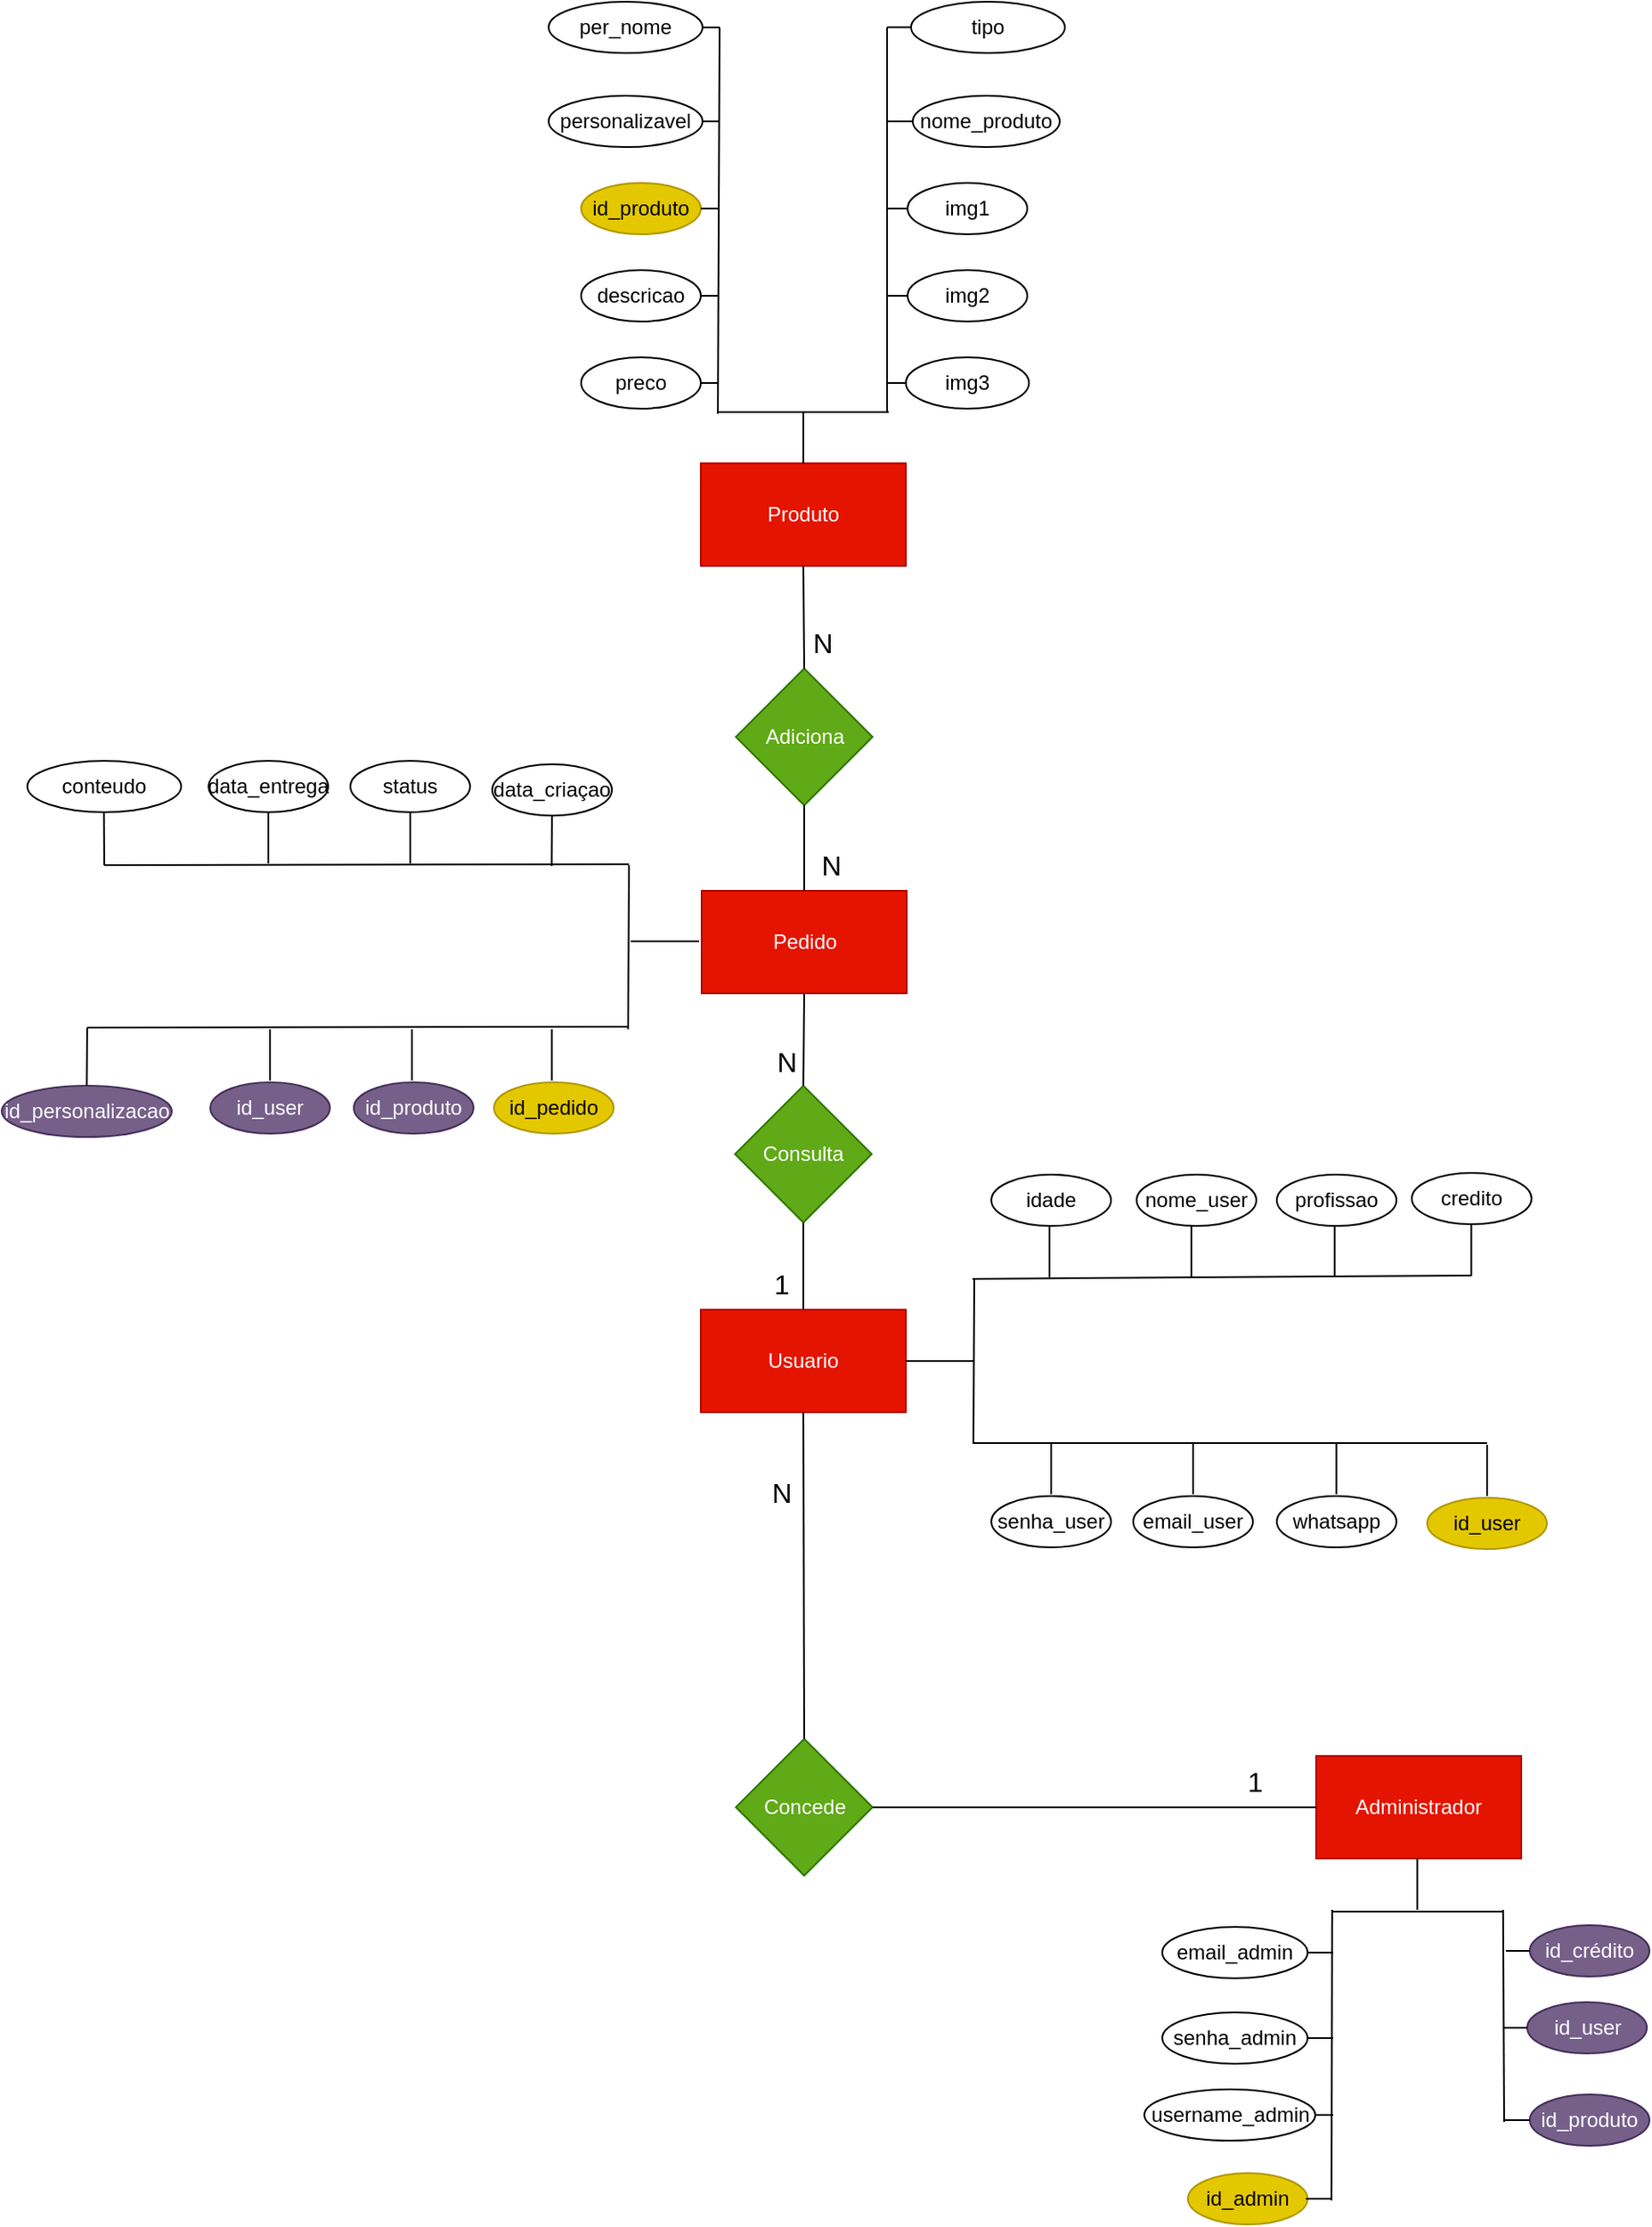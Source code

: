 <mxfile version="28.2.7">
  <diagram name="Página-1" id="x0EAJvNVMGjAKTITFKiO">
    <mxGraphModel dx="2505" dy="874" grid="1" gridSize="10" guides="1" tooltips="1" connect="1" arrows="1" fold="1" page="1" pageScale="1" pageWidth="827" pageHeight="1169" math="0" shadow="0">
      <root>
        <mxCell id="0" />
        <mxCell id="1" parent="0" />
        <mxCell id="lmmOF3_pl6mlVUFm9OXF-2" value="Produto" style="rounded=0;whiteSpace=wrap;html=1;fillColor=#e51400;fontColor=#ffffff;strokeColor=#B20000;" parent="1" vertex="1">
          <mxGeometry x="-91" y="305" width="120" height="60" as="geometry" />
        </mxCell>
        <mxCell id="lmmOF3_pl6mlVUFm9OXF-8" value="id_produto" style="ellipse;whiteSpace=wrap;html=1;fillColor=#e3c800;fontColor=#000000;strokeColor=#B09500;" parent="1" vertex="1">
          <mxGeometry x="-161" y="141" width="70" height="30" as="geometry" />
        </mxCell>
        <mxCell id="lmmOF3_pl6mlVUFm9OXF-10" value="descricao" style="ellipse;whiteSpace=wrap;html=1;" parent="1" vertex="1">
          <mxGeometry x="-161" y="192" width="70" height="30" as="geometry" />
        </mxCell>
        <mxCell id="lmmOF3_pl6mlVUFm9OXF-12" value="preco" style="ellipse;whiteSpace=wrap;html=1;" parent="1" vertex="1">
          <mxGeometry x="-161" y="243" width="70" height="30" as="geometry" />
        </mxCell>
        <mxCell id="lmmOF3_pl6mlVUFm9OXF-15" value="" style="endArrow=none;html=1;rounded=0;fontSize=12;startSize=8;endSize=8;curved=1;exitX=0.5;exitY=0;exitDx=0;exitDy=0;" parent="1" source="lmmOF3_pl6mlVUFm9OXF-2" edge="1">
          <mxGeometry width="50" height="50" relative="1" as="geometry">
            <mxPoint x="159" y="355" as="sourcePoint" />
            <mxPoint x="-31" y="275" as="targetPoint" />
          </mxGeometry>
        </mxCell>
        <mxCell id="lmmOF3_pl6mlVUFm9OXF-16" value="" style="endArrow=none;html=1;rounded=0;fontSize=12;startSize=8;endSize=8;curved=1;" parent="1" edge="1">
          <mxGeometry width="50" height="50" relative="1" as="geometry">
            <mxPoint x="19" y="275" as="sourcePoint" />
            <mxPoint x="-81" y="275" as="targetPoint" />
          </mxGeometry>
        </mxCell>
        <mxCell id="lmmOF3_pl6mlVUFm9OXF-17" value="" style="endArrow=none;html=1;rounded=0;fontSize=12;startSize=8;endSize=8;curved=1;" parent="1" edge="1">
          <mxGeometry width="50" height="50" relative="1" as="geometry">
            <mxPoint x="-81" y="276" as="sourcePoint" />
            <mxPoint x="-80" y="50" as="targetPoint" />
          </mxGeometry>
        </mxCell>
        <mxCell id="lmmOF3_pl6mlVUFm9OXF-18" style="edgeStyle=none;curved=1;rounded=0;orthogonalLoop=1;jettySize=auto;html=1;exitX=0;exitY=1;exitDx=0;exitDy=0;fontSize=12;startSize=8;endSize=8;" parent="1" source="lmmOF3_pl6mlVUFm9OXF-12" target="lmmOF3_pl6mlVUFm9OXF-12" edge="1">
          <mxGeometry relative="1" as="geometry" />
        </mxCell>
        <mxCell id="lmmOF3_pl6mlVUFm9OXF-22" value="" style="endArrow=none;html=1;rounded=0;fontSize=12;startSize=8;endSize=8;curved=1;" parent="1" edge="1">
          <mxGeometry width="50" height="50" relative="1" as="geometry">
            <mxPoint x="18" y="275" as="sourcePoint" />
            <mxPoint x="18" y="50" as="targetPoint" />
          </mxGeometry>
        </mxCell>
        <mxCell id="lmmOF3_pl6mlVUFm9OXF-24" value="" style="endArrow=none;html=1;rounded=0;fontSize=12;startSize=8;endSize=8;curved=1;exitX=1;exitY=0.5;exitDx=0;exitDy=0;" parent="1" source="lmmOF3_pl6mlVUFm9OXF-8" edge="1">
          <mxGeometry width="50" height="50" relative="1" as="geometry">
            <mxPoint x="159" y="251" as="sourcePoint" />
            <mxPoint x="-81" y="156" as="targetPoint" />
          </mxGeometry>
        </mxCell>
        <mxCell id="lmmOF3_pl6mlVUFm9OXF-27" value="" style="endArrow=none;html=1;rounded=0;fontSize=12;startSize=8;endSize=8;curved=1;exitX=1;exitY=0.5;exitDx=0;exitDy=0;" parent="1" source="lmmOF3_pl6mlVUFm9OXF-10" edge="1">
          <mxGeometry width="50" height="50" relative="1" as="geometry">
            <mxPoint x="-101" y="205" as="sourcePoint" />
            <mxPoint x="-81" y="207" as="targetPoint" />
          </mxGeometry>
        </mxCell>
        <mxCell id="lmmOF3_pl6mlVUFm9OXF-28" value="" style="endArrow=none;html=1;rounded=0;fontSize=12;startSize=8;endSize=8;curved=1;exitX=1;exitY=0.5;exitDx=0;exitDy=0;" parent="1" source="lmmOF3_pl6mlVUFm9OXF-12" edge="1">
          <mxGeometry width="50" height="50" relative="1" as="geometry">
            <mxPoint x="-111" y="245" as="sourcePoint" />
            <mxPoint x="-81" y="258" as="targetPoint" />
          </mxGeometry>
        </mxCell>
        <mxCell id="lmmOF3_pl6mlVUFm9OXF-29" value="img1" style="ellipse;whiteSpace=wrap;html=1;" parent="1" vertex="1">
          <mxGeometry x="30" y="141" width="70" height="30" as="geometry" />
        </mxCell>
        <mxCell id="lmmOF3_pl6mlVUFm9OXF-30" value="img2" style="ellipse;whiteSpace=wrap;html=1;" parent="1" vertex="1">
          <mxGeometry x="30" y="192" width="70" height="30" as="geometry" />
        </mxCell>
        <mxCell id="lmmOF3_pl6mlVUFm9OXF-31" value="img3" style="ellipse;whiteSpace=wrap;html=1;" parent="1" vertex="1">
          <mxGeometry x="29" y="243" width="72" height="30" as="geometry" />
        </mxCell>
        <mxCell id="lmmOF3_pl6mlVUFm9OXF-35" value="" style="endArrow=none;html=1;rounded=0;fontSize=12;startSize=8;endSize=8;curved=1;entryX=0;entryY=0.5;entryDx=0;entryDy=0;" parent="1" target="lmmOF3_pl6mlVUFm9OXF-29" edge="1">
          <mxGeometry width="50" height="50" relative="1" as="geometry">
            <mxPoint x="18" y="156" as="sourcePoint" />
            <mxPoint x="29" y="156" as="targetPoint" />
          </mxGeometry>
        </mxCell>
        <mxCell id="lmmOF3_pl6mlVUFm9OXF-36" value="" style="endArrow=none;html=1;rounded=0;fontSize=12;startSize=8;endSize=8;curved=1;entryX=0;entryY=0.5;entryDx=0;entryDy=0;" parent="1" target="lmmOF3_pl6mlVUFm9OXF-30" edge="1">
          <mxGeometry width="50" height="50" relative="1" as="geometry">
            <mxPoint x="18" y="207" as="sourcePoint" />
            <mxPoint x="29" y="207" as="targetPoint" />
          </mxGeometry>
        </mxCell>
        <mxCell id="lmmOF3_pl6mlVUFm9OXF-37" value="" style="endArrow=none;html=1;rounded=0;fontSize=12;startSize=8;endSize=8;curved=1;entryX=0.008;entryY=0.498;entryDx=0;entryDy=0;entryPerimeter=0;" parent="1" target="lmmOF3_pl6mlVUFm9OXF-31" edge="1">
          <mxGeometry width="50" height="50" relative="1" as="geometry">
            <mxPoint x="18" y="258" as="sourcePoint" />
            <mxPoint x="28" y="258" as="targetPoint" />
          </mxGeometry>
        </mxCell>
        <mxCell id="lmmOF3_pl6mlVUFm9OXF-44" style="edgeStyle=none;curved=1;rounded=0;orthogonalLoop=1;jettySize=auto;html=1;exitX=0;exitY=1;exitDx=0;exitDy=0;fontSize=12;startSize=8;endSize=8;" parent="1" edge="1">
          <mxGeometry relative="1" as="geometry">
            <mxPoint x="208.751" y="268.607" as="sourcePoint" />
            <mxPoint x="208.845" y="268.647" as="targetPoint" />
          </mxGeometry>
        </mxCell>
        <mxCell id="lmmOF3_pl6mlVUFm9OXF-57" value="Administrador" style="rounded=0;whiteSpace=wrap;html=1;fillColor=#e51400;fontColor=#ffffff;strokeColor=#B20000;" parent="1" vertex="1">
          <mxGeometry x="269" y="1061" width="120" height="60" as="geometry" />
        </mxCell>
        <mxCell id="lmmOF3_pl6mlVUFm9OXF-58" value="Usuario" style="rounded=0;whiteSpace=wrap;html=1;fillColor=#e51400;fontColor=#ffffff;strokeColor=#B20000;" parent="1" vertex="1">
          <mxGeometry x="-91" y="800" width="120" height="60" as="geometry" />
        </mxCell>
        <mxCell id="lmmOF3_pl6mlVUFm9OXF-59" value="Consulta" style="rhombus;whiteSpace=wrap;html=1;fillColor=#60a917;fontColor=#ffffff;strokeColor=#2D7600;" parent="1" vertex="1">
          <mxGeometry x="-71" y="669" width="80" height="80" as="geometry" />
        </mxCell>
        <mxCell id="lmmOF3_pl6mlVUFm9OXF-60" value="Concede" style="rhombus;whiteSpace=wrap;html=1;fillColor=#60a917;fontColor=#ffffff;strokeColor=#2D7600;" parent="1" vertex="1">
          <mxGeometry x="-70.5" y="1051" width="80" height="80" as="geometry" />
        </mxCell>
        <mxCell id="lmmOF3_pl6mlVUFm9OXF-62" value="" style="endArrow=none;html=1;rounded=0;fontSize=12;startSize=8;endSize=8;curved=1;exitX=0.5;exitY=0;exitDx=0;exitDy=0;entryX=0.5;entryY=1;entryDx=0;entryDy=0;" parent="1" source="lmmOF3_pl6mlVUFm9OXF-59" target="lmmOF3_pl6mlVUFm9OXF-144" edge="1">
          <mxGeometry width="50" height="50" relative="1" as="geometry">
            <mxPoint x="149" y="485" as="sourcePoint" />
            <mxPoint x="199" y="435" as="targetPoint" />
          </mxGeometry>
        </mxCell>
        <mxCell id="lmmOF3_pl6mlVUFm9OXF-63" value="" style="endArrow=none;html=1;rounded=0;fontSize=12;startSize=8;endSize=8;curved=1;exitX=0.5;exitY=1;exitDx=0;exitDy=0;entryX=0.5;entryY=0;entryDx=0;entryDy=0;" parent="1" source="lmmOF3_pl6mlVUFm9OXF-59" target="lmmOF3_pl6mlVUFm9OXF-58" edge="1">
          <mxGeometry width="50" height="50" relative="1" as="geometry">
            <mxPoint x="149" y="731" as="sourcePoint" />
            <mxPoint x="199" y="681" as="targetPoint" />
          </mxGeometry>
        </mxCell>
        <mxCell id="lmmOF3_pl6mlVUFm9OXF-64" value="" style="endArrow=none;html=1;rounded=0;fontSize=12;startSize=8;endSize=8;curved=1;exitX=0.5;exitY=0;exitDx=0;exitDy=0;entryX=0.5;entryY=1;entryDx=0;entryDy=0;" parent="1" source="lmmOF3_pl6mlVUFm9OXF-60" target="lmmOF3_pl6mlVUFm9OXF-58" edge="1">
          <mxGeometry width="50" height="50" relative="1" as="geometry">
            <mxPoint x="149" y="961" as="sourcePoint" />
            <mxPoint x="199" y="911" as="targetPoint" />
          </mxGeometry>
        </mxCell>
        <mxCell id="lmmOF3_pl6mlVUFm9OXF-67" value="" style="endArrow=none;html=1;rounded=0;fontSize=12;startSize=8;endSize=8;curved=1;exitX=1;exitY=0.5;exitDx=0;exitDy=0;entryX=0;entryY=0.5;entryDx=0;entryDy=0;" parent="1" source="lmmOF3_pl6mlVUFm9OXF-60" target="lmmOF3_pl6mlVUFm9OXF-57" edge="1">
          <mxGeometry width="50" height="50" relative="1" as="geometry">
            <mxPoint x="185" y="1091.0" as="sourcePoint" />
            <mxPoint x="199" y="911" as="targetPoint" />
          </mxGeometry>
        </mxCell>
        <mxCell id="lmmOF3_pl6mlVUFm9OXF-69" value="1" style="text;html=1;align=center;verticalAlign=middle;resizable=0;points=[];autosize=1;strokeColor=none;fillColor=none;fontSize=16;" parent="1" vertex="1">
          <mxGeometry x="218" y="1061" width="30" height="30" as="geometry" />
        </mxCell>
        <mxCell id="lmmOF3_pl6mlVUFm9OXF-71" value="N" style="text;html=1;align=center;verticalAlign=middle;resizable=0;points=[];autosize=1;strokeColor=none;fillColor=none;fontSize=16;" parent="1" vertex="1">
          <mxGeometry x="-64" y="892" width="40" height="30" as="geometry" />
        </mxCell>
        <mxCell id="lmmOF3_pl6mlVUFm9OXF-72" value="1" style="text;html=1;align=center;verticalAlign=middle;resizable=0;points=[];autosize=1;strokeColor=none;fillColor=none;fontSize=16;" parent="1" vertex="1">
          <mxGeometry x="-59" y="770" width="30" height="30" as="geometry" />
        </mxCell>
        <mxCell id="lmmOF3_pl6mlVUFm9OXF-73" value="N" style="text;html=1;align=center;verticalAlign=middle;resizable=0;points=[];autosize=1;strokeColor=none;fillColor=none;fontSize=16;" parent="1" vertex="1">
          <mxGeometry x="-61" y="640" width="40" height="30" as="geometry" />
        </mxCell>
        <mxCell id="lmmOF3_pl6mlVUFm9OXF-85" value="" style="endArrow=none;html=1;rounded=0;fontSize=12;startSize=8;endSize=8;curved=1;entryX=1;entryY=0.5;entryDx=0;entryDy=0;" parent="1" target="lmmOF3_pl6mlVUFm9OXF-58" edge="1">
          <mxGeometry width="50" height="50" relative="1" as="geometry">
            <mxPoint x="69" y="830" as="sourcePoint" />
            <mxPoint x="219" y="1021" as="targetPoint" />
          </mxGeometry>
        </mxCell>
        <mxCell id="lmmOF3_pl6mlVUFm9OXF-86" value="" style="endArrow=none;html=1;rounded=0;fontSize=12;startSize=8;endSize=8;curved=1;" parent="1" edge="1">
          <mxGeometry width="50" height="50" relative="1" as="geometry">
            <mxPoint x="68.5" y="878" as="sourcePoint" />
            <mxPoint x="69" y="782" as="targetPoint" />
          </mxGeometry>
        </mxCell>
        <mxCell id="lmmOF3_pl6mlVUFm9OXF-87" value="id_user" style="ellipse;whiteSpace=wrap;html=1;fillColor=#e3c800;fontColor=#000000;strokeColor=#B09500;" parent="1" vertex="1">
          <mxGeometry x="334" y="910" width="70" height="30" as="geometry" />
        </mxCell>
        <mxCell id="lmmOF3_pl6mlVUFm9OXF-88" value="email_user" style="ellipse;whiteSpace=wrap;html=1;" parent="1" vertex="1">
          <mxGeometry x="162" y="909" width="70" height="30" as="geometry" />
        </mxCell>
        <mxCell id="lmmOF3_pl6mlVUFm9OXF-89" value="nome_user" style="ellipse;whiteSpace=wrap;html=1;" parent="1" vertex="1">
          <mxGeometry x="164" y="721" width="70" height="30" as="geometry" />
        </mxCell>
        <mxCell id="lmmOF3_pl6mlVUFm9OXF-90" value="whatsapp" style="ellipse;whiteSpace=wrap;html=1;" parent="1" vertex="1">
          <mxGeometry x="246" y="909" width="70" height="30" as="geometry" />
        </mxCell>
        <mxCell id="lmmOF3_pl6mlVUFm9OXF-91" value="senha_user" style="ellipse;whiteSpace=wrap;html=1;" parent="1" vertex="1">
          <mxGeometry x="79" y="909" width="70" height="30" as="geometry" />
        </mxCell>
        <mxCell id="lmmOF3_pl6mlVUFm9OXF-92" value="idade" style="ellipse;whiteSpace=wrap;html=1;" parent="1" vertex="1">
          <mxGeometry x="79" y="721" width="70" height="30" as="geometry" />
        </mxCell>
        <mxCell id="lmmOF3_pl6mlVUFm9OXF-95" value="nome_produto" style="ellipse;whiteSpace=wrap;html=1;" parent="1" vertex="1">
          <mxGeometry x="33" y="90" width="86" height="30" as="geometry" />
        </mxCell>
        <mxCell id="lmmOF3_pl6mlVUFm9OXF-96" value="" style="endArrow=none;html=1;rounded=0;fontSize=12;startSize=8;endSize=8;curved=1;entryX=0;entryY=0.5;entryDx=0;entryDy=0;" parent="1" target="lmmOF3_pl6mlVUFm9OXF-95" edge="1">
          <mxGeometry width="50" height="50" relative="1" as="geometry">
            <mxPoint x="18" y="105" as="sourcePoint" />
            <mxPoint x="32" y="105" as="targetPoint" />
          </mxGeometry>
        </mxCell>
        <mxCell id="lmmOF3_pl6mlVUFm9OXF-97" value="" style="endArrow=none;html=1;rounded=0;fontSize=12;startSize=8;endSize=8;curved=1;" parent="1" edge="1">
          <mxGeometry width="50" height="50" relative="1" as="geometry">
            <mxPoint x="369" y="878" as="sourcePoint" />
            <mxPoint x="68" y="878" as="targetPoint" />
          </mxGeometry>
        </mxCell>
        <mxCell id="lmmOF3_pl6mlVUFm9OXF-102" value="" style="endArrow=none;html=1;rounded=0;fontSize=12;startSize=8;endSize=8;curved=1;exitX=0.5;exitY=1;exitDx=0;exitDy=0;" parent="1" edge="1">
          <mxGeometry width="50" height="50" relative="1" as="geometry">
            <mxPoint x="114" y="878" as="sourcePoint" />
            <mxPoint x="114" y="908" as="targetPoint" />
          </mxGeometry>
        </mxCell>
        <mxCell id="lmmOF3_pl6mlVUFm9OXF-104" value="" style="endArrow=none;html=1;rounded=0;fontSize=12;startSize=8;endSize=8;curved=1;exitX=0.5;exitY=1;exitDx=0;exitDy=0;" parent="1" edge="1">
          <mxGeometry width="50" height="50" relative="1" as="geometry">
            <mxPoint x="197" y="878" as="sourcePoint" />
            <mxPoint x="197" y="908" as="targetPoint" />
          </mxGeometry>
        </mxCell>
        <mxCell id="lmmOF3_pl6mlVUFm9OXF-105" value="" style="endArrow=none;html=1;rounded=0;fontSize=12;startSize=8;endSize=8;curved=1;exitX=0.5;exitY=1;exitDx=0;exitDy=0;" parent="1" edge="1">
          <mxGeometry width="50" height="50" relative="1" as="geometry">
            <mxPoint x="280.83" y="878" as="sourcePoint" />
            <mxPoint x="280.83" y="908" as="targetPoint" />
          </mxGeometry>
        </mxCell>
        <mxCell id="lmmOF3_pl6mlVUFm9OXF-106" value="" style="endArrow=none;html=1;rounded=0;fontSize=12;startSize=8;endSize=8;curved=1;exitX=0.5;exitY=1;exitDx=0;exitDy=0;" parent="1" edge="1">
          <mxGeometry width="50" height="50" relative="1" as="geometry">
            <mxPoint x="369" y="879" as="sourcePoint" />
            <mxPoint x="369" y="909" as="targetPoint" />
          </mxGeometry>
        </mxCell>
        <mxCell id="lmmOF3_pl6mlVUFm9OXF-108" value="" style="endArrow=none;html=1;rounded=0;fontSize=12;startSize=8;endSize=8;curved=1;exitX=0.5;exitY=1;exitDx=0;exitDy=0;" parent="1" edge="1">
          <mxGeometry width="50" height="50" relative="1" as="geometry">
            <mxPoint x="113" y="751" as="sourcePoint" />
            <mxPoint x="113" y="781" as="targetPoint" />
          </mxGeometry>
        </mxCell>
        <mxCell id="lmmOF3_pl6mlVUFm9OXF-109" value="" style="endArrow=none;html=1;rounded=0;fontSize=12;startSize=8;endSize=8;curved=1;exitX=0.5;exitY=1;exitDx=0;exitDy=0;" parent="1" edge="1">
          <mxGeometry width="50" height="50" relative="1" as="geometry">
            <mxPoint x="196" y="751" as="sourcePoint" />
            <mxPoint x="196" y="781" as="targetPoint" />
          </mxGeometry>
        </mxCell>
        <mxCell id="lmmOF3_pl6mlVUFm9OXF-110" value="" style="endArrow=none;html=1;rounded=0;fontSize=12;startSize=8;endSize=8;curved=1;exitX=0.5;exitY=1;exitDx=0;exitDy=0;" parent="1" edge="1">
          <mxGeometry width="50" height="50" relative="1" as="geometry">
            <mxPoint x="279.83" y="751" as="sourcePoint" />
            <mxPoint x="279.83" y="781" as="targetPoint" />
          </mxGeometry>
        </mxCell>
        <mxCell id="lmmOF3_pl6mlVUFm9OXF-112" value="profissao" style="ellipse;whiteSpace=wrap;html=1;" parent="1" vertex="1">
          <mxGeometry x="246" y="721" width="70" height="30" as="geometry" />
        </mxCell>
        <mxCell id="lmmOF3_pl6mlVUFm9OXF-117" value="" style="endArrow=none;html=1;rounded=0;fontSize=12;startSize=8;endSize=8;curved=1;exitX=0.5;exitY=0;exitDx=0;exitDy=0;" parent="1" edge="1">
          <mxGeometry width="50" height="50" relative="1" as="geometry">
            <mxPoint x="328.2" y="1151" as="sourcePoint" />
            <mxPoint x="328.2" y="1121" as="targetPoint" />
          </mxGeometry>
        </mxCell>
        <mxCell id="lmmOF3_pl6mlVUFm9OXF-118" value="" style="endArrow=none;html=1;rounded=0;fontSize=12;startSize=8;endSize=8;curved=1;" parent="1" edge="1">
          <mxGeometry width="50" height="50" relative="1" as="geometry">
            <mxPoint x="378.2" y="1152" as="sourcePoint" />
            <mxPoint x="278.2" y="1152" as="targetPoint" />
          </mxGeometry>
        </mxCell>
        <mxCell id="lmmOF3_pl6mlVUFm9OXF-119" value="" style="endArrow=none;html=1;rounded=0;fontSize=12;startSize=8;endSize=8;curved=1;" parent="1" edge="1">
          <mxGeometry width="50" height="50" relative="1" as="geometry">
            <mxPoint x="278" y="1321" as="sourcePoint" />
            <mxPoint x="278.38" y="1151" as="targetPoint" />
          </mxGeometry>
        </mxCell>
        <mxCell id="lmmOF3_pl6mlVUFm9OXF-121" value="id_admin" style="ellipse;whiteSpace=wrap;html=1;fillColor=#e3c800;fontColor=#000000;strokeColor=#B09500;" parent="1" vertex="1">
          <mxGeometry x="194" y="1305" width="70" height="30" as="geometry" />
        </mxCell>
        <mxCell id="lmmOF3_pl6mlVUFm9OXF-123" value="username_admin" style="ellipse;whiteSpace=wrap;html=1;" parent="1" vertex="1">
          <mxGeometry x="168.5" y="1256" width="100" height="30" as="geometry" />
        </mxCell>
        <mxCell id="lmmOF3_pl6mlVUFm9OXF-124" value="email_admin" style="ellipse;whiteSpace=wrap;html=1;" parent="1" vertex="1">
          <mxGeometry x="179" y="1161" width="85" height="30" as="geometry" />
        </mxCell>
        <mxCell id="lmmOF3_pl6mlVUFm9OXF-126" value="" style="endArrow=none;html=1;rounded=0;fontSize=12;startSize=8;endSize=8;curved=1;" parent="1" edge="1">
          <mxGeometry width="50" height="50" relative="1" as="geometry">
            <mxPoint x="360" y="780" as="sourcePoint" />
            <mxPoint x="68" y="782" as="targetPoint" />
          </mxGeometry>
        </mxCell>
        <mxCell id="lmmOF3_pl6mlVUFm9OXF-128" value="senha_admin" style="ellipse;whiteSpace=wrap;html=1;" parent="1" vertex="1">
          <mxGeometry x="179" y="1211" width="85" height="30" as="geometry" />
        </mxCell>
        <mxCell id="lmmOF3_pl6mlVUFm9OXF-129" value="id_user" style="ellipse;whiteSpace=wrap;html=1;fillColor=#76608a;fontColor=#ffffff;strokeColor=#432D57;" parent="1" vertex="1">
          <mxGeometry x="392.5" y="1205" width="70" height="30" as="geometry" />
        </mxCell>
        <mxCell id="lmmOF3_pl6mlVUFm9OXF-130" value="id_crédito" style="ellipse;whiteSpace=wrap;html=1;fillColor=#76608a;strokeColor=#432D57;fontColor=#ffffff;" parent="1" vertex="1">
          <mxGeometry x="394" y="1160" width="70" height="30" as="geometry" />
        </mxCell>
        <mxCell id="lmmOF3_pl6mlVUFm9OXF-133" value="id_produto" style="ellipse;whiteSpace=wrap;html=1;fillColor=#76608a;fontColor=#ffffff;strokeColor=#432D57;" parent="1" vertex="1">
          <mxGeometry x="394" y="1259" width="70" height="30" as="geometry" />
        </mxCell>
        <mxCell id="lmmOF3_pl6mlVUFm9OXF-135" value="" style="endArrow=none;html=1;rounded=0;fontSize=12;startSize=8;endSize=8;curved=1;" parent="1" edge="1">
          <mxGeometry width="50" height="50" relative="1" as="geometry">
            <mxPoint x="379" y="1275" as="sourcePoint" />
            <mxPoint x="378.38" y="1151" as="targetPoint" />
          </mxGeometry>
        </mxCell>
        <mxCell id="lmmOF3_pl6mlVUFm9OXF-136" value="" style="endArrow=none;html=1;rounded=0;fontSize=12;startSize=8;endSize=8;curved=1;entryX=1;entryY=0.5;entryDx=0;entryDy=0;" parent="1" target="lmmOF3_pl6mlVUFm9OXF-124" edge="1">
          <mxGeometry width="50" height="50" relative="1" as="geometry">
            <mxPoint x="279" y="1176" as="sourcePoint" />
            <mxPoint x="279" y="1201" as="targetPoint" />
          </mxGeometry>
        </mxCell>
        <mxCell id="lmmOF3_pl6mlVUFm9OXF-137" value="" style="endArrow=none;html=1;rounded=0;fontSize=12;startSize=8;endSize=8;curved=1;entryX=1;entryY=0.5;entryDx=0;entryDy=0;" parent="1" target="lmmOF3_pl6mlVUFm9OXF-128" edge="1">
          <mxGeometry width="50" height="50" relative="1" as="geometry">
            <mxPoint x="279" y="1226" as="sourcePoint" />
            <mxPoint x="279" y="1201" as="targetPoint" />
          </mxGeometry>
        </mxCell>
        <mxCell id="lmmOF3_pl6mlVUFm9OXF-138" value="" style="endArrow=none;html=1;rounded=0;fontSize=12;startSize=8;endSize=8;curved=1;exitX=1;exitY=0.5;exitDx=0;exitDy=0;" parent="1" source="lmmOF3_pl6mlVUFm9OXF-123" edge="1">
          <mxGeometry width="50" height="50" relative="1" as="geometry">
            <mxPoint x="289" y="1271" as="sourcePoint" />
            <mxPoint x="279" y="1271" as="targetPoint" />
          </mxGeometry>
        </mxCell>
        <mxCell id="lmmOF3_pl6mlVUFm9OXF-139" value="" style="endArrow=none;html=1;rounded=0;fontSize=12;startSize=8;endSize=8;curved=1;exitX=1;exitY=0.5;exitDx=0;exitDy=0;" parent="1" edge="1">
          <mxGeometry width="50" height="50" relative="1" as="geometry">
            <mxPoint x="263.0" y="1320.0" as="sourcePoint" />
            <mxPoint x="278" y="1320" as="targetPoint" />
          </mxGeometry>
        </mxCell>
        <mxCell id="lmmOF3_pl6mlVUFm9OXF-140" value="" style="endArrow=none;html=1;rounded=0;fontSize=12;startSize=8;endSize=8;curved=1;entryX=0;entryY=0.5;entryDx=0;entryDy=0;" parent="1" target="lmmOF3_pl6mlVUFm9OXF-133" edge="1">
          <mxGeometry width="50" height="50" relative="1" as="geometry">
            <mxPoint x="379" y="1274" as="sourcePoint" />
            <mxPoint x="329" y="1154" as="targetPoint" />
          </mxGeometry>
        </mxCell>
        <mxCell id="lmmOF3_pl6mlVUFm9OXF-141" value="" style="endArrow=none;html=1;rounded=0;fontSize=12;startSize=8;endSize=8;curved=1;entryX=0;entryY=0.5;entryDx=0;entryDy=0;" parent="1" target="lmmOF3_pl6mlVUFm9OXF-129" edge="1">
          <mxGeometry width="50" height="50" relative="1" as="geometry">
            <mxPoint x="379" y="1220" as="sourcePoint" />
            <mxPoint x="329" y="1150" as="targetPoint" />
          </mxGeometry>
        </mxCell>
        <mxCell id="lmmOF3_pl6mlVUFm9OXF-144" value="Pedido" style="rounded=0;whiteSpace=wrap;html=1;fillColor=#e51400;fontColor=#ffffff;strokeColor=#B20000;" parent="1" vertex="1">
          <mxGeometry x="-90.5" y="555" width="120" height="60" as="geometry" />
        </mxCell>
        <mxCell id="lmmOF3_pl6mlVUFm9OXF-145" value="Adiciona" style="rhombus;whiteSpace=wrap;html=1;fillColor=#60a917;fontColor=#ffffff;strokeColor=#2D7600;" parent="1" vertex="1">
          <mxGeometry x="-70.5" y="425" width="80" height="80" as="geometry" />
        </mxCell>
        <mxCell id="lmmOF3_pl6mlVUFm9OXF-146" value="" style="endArrow=none;html=1;rounded=0;fontSize=12;startSize=8;endSize=8;curved=1;exitX=0.5;exitY=1;exitDx=0;exitDy=0;entryX=0.5;entryY=0;entryDx=0;entryDy=0;" parent="1" source="lmmOF3_pl6mlVUFm9OXF-2" target="lmmOF3_pl6mlVUFm9OXF-145" edge="1">
          <mxGeometry width="50" height="50" relative="1" as="geometry">
            <mxPoint x="210" y="485" as="sourcePoint" />
            <mxPoint x="260" y="435" as="targetPoint" />
          </mxGeometry>
        </mxCell>
        <mxCell id="lmmOF3_pl6mlVUFm9OXF-147" value="" style="endArrow=none;html=1;rounded=0;fontSize=12;startSize=8;endSize=8;curved=1;exitX=0.5;exitY=1;exitDx=0;exitDy=0;entryX=0.5;entryY=0;entryDx=0;entryDy=0;" parent="1" source="lmmOF3_pl6mlVUFm9OXF-145" target="lmmOF3_pl6mlVUFm9OXF-144" edge="1">
          <mxGeometry width="50" height="50" relative="1" as="geometry">
            <mxPoint x="210" y="485" as="sourcePoint" />
            <mxPoint x="260" y="435" as="targetPoint" />
          </mxGeometry>
        </mxCell>
        <mxCell id="lmmOF3_pl6mlVUFm9OXF-148" value="N" style="text;html=1;align=center;verticalAlign=middle;resizable=0;points=[];autosize=1;strokeColor=none;fillColor=none;fontSize=16;" parent="1" vertex="1">
          <mxGeometry x="-35" y="525" width="40" height="30" as="geometry" />
        </mxCell>
        <mxCell id="lmmOF3_pl6mlVUFm9OXF-149" value="N" style="text;html=1;align=center;verticalAlign=middle;resizable=0;points=[];autosize=1;strokeColor=none;fillColor=none;fontSize=16;" parent="1" vertex="1">
          <mxGeometry x="-40" y="395" width="40" height="30" as="geometry" />
        </mxCell>
        <mxCell id="lmmOF3_pl6mlVUFm9OXF-150" value="" style="endArrow=none;html=1;rounded=0;fontSize=12;startSize=8;endSize=8;curved=1;entryX=1;entryY=0.5;entryDx=0;entryDy=0;" parent="1" edge="1">
          <mxGeometry width="50" height="50" relative="1" as="geometry">
            <mxPoint x="-92" y="584.5" as="sourcePoint" />
            <mxPoint x="-132" y="584.5" as="targetPoint" />
          </mxGeometry>
        </mxCell>
        <mxCell id="lmmOF3_pl6mlVUFm9OXF-172" value="" style="endArrow=none;html=1;rounded=0;fontSize=12;startSize=8;endSize=8;curved=1;" parent="1" edge="1">
          <mxGeometry width="50" height="50" relative="1" as="geometry">
            <mxPoint x="-133.5" y="636" as="sourcePoint" />
            <mxPoint x="-133" y="540" as="targetPoint" />
          </mxGeometry>
        </mxCell>
        <mxCell id="lmmOF3_pl6mlVUFm9OXF-173" value="data_entrega" style="ellipse;whiteSpace=wrap;html=1;" parent="1" vertex="1">
          <mxGeometry x="-379" y="479" width="70" height="30" as="geometry" />
        </mxCell>
        <mxCell id="lmmOF3_pl6mlVUFm9OXF-174" value="status" style="ellipse;whiteSpace=wrap;html=1;" parent="1" vertex="1">
          <mxGeometry x="-296" y="479" width="70" height="30" as="geometry" />
        </mxCell>
        <mxCell id="lmmOF3_pl6mlVUFm9OXF-175" value="data_criaçao" style="ellipse;whiteSpace=wrap;html=1;" parent="1" vertex="1">
          <mxGeometry x="-213" y="481" width="70" height="30" as="geometry" />
        </mxCell>
        <mxCell id="lmmOF3_pl6mlVUFm9OXF-176" value="id_user" style="ellipse;whiteSpace=wrap;html=1;fillColor=#76608a;fontColor=#ffffff;strokeColor=#432D57;" parent="1" vertex="1">
          <mxGeometry x="-378" y="667" width="70" height="30" as="geometry" />
        </mxCell>
        <mxCell id="lmmOF3_pl6mlVUFm9OXF-177" value="id_produto" style="ellipse;whiteSpace=wrap;html=1;fillColor=#76608a;fontColor=#ffffff;strokeColor=#432D57;" parent="1" vertex="1">
          <mxGeometry x="-294" y="667" width="70" height="30" as="geometry" />
        </mxCell>
        <mxCell id="lmmOF3_pl6mlVUFm9OXF-178" value="" style="endArrow=none;html=1;rounded=0;fontSize=12;startSize=8;endSize=8;curved=1;" parent="1" edge="1">
          <mxGeometry width="50" height="50" relative="1" as="geometry">
            <mxPoint x="-133" y="634.5" as="sourcePoint" />
            <mxPoint x="-450" y="635" as="targetPoint" />
          </mxGeometry>
        </mxCell>
        <mxCell id="lmmOF3_pl6mlVUFm9OXF-179" value="" style="endArrow=none;html=1;rounded=0;fontSize=12;startSize=8;endSize=8;curved=1;exitX=0.5;exitY=1;exitDx=0;exitDy=0;" parent="1" edge="1">
          <mxGeometry width="50" height="50" relative="1" as="geometry">
            <mxPoint x="-343" y="636" as="sourcePoint" />
            <mxPoint x="-343" y="666" as="targetPoint" />
          </mxGeometry>
        </mxCell>
        <mxCell id="lmmOF3_pl6mlVUFm9OXF-180" value="" style="endArrow=none;html=1;rounded=0;fontSize=12;startSize=8;endSize=8;curved=1;exitX=0.5;exitY=1;exitDx=0;exitDy=0;" parent="1" edge="1">
          <mxGeometry width="50" height="50" relative="1" as="geometry">
            <mxPoint x="-260" y="636" as="sourcePoint" />
            <mxPoint x="-260" y="666" as="targetPoint" />
          </mxGeometry>
        </mxCell>
        <mxCell id="lmmOF3_pl6mlVUFm9OXF-181" value="" style="endArrow=none;html=1;rounded=0;fontSize=12;startSize=8;endSize=8;curved=1;exitX=0.5;exitY=1;exitDx=0;exitDy=0;" parent="1" edge="1">
          <mxGeometry width="50" height="50" relative="1" as="geometry">
            <mxPoint x="-178.17" y="636" as="sourcePoint" />
            <mxPoint x="-178.17" y="666" as="targetPoint" />
          </mxGeometry>
        </mxCell>
        <mxCell id="lmmOF3_pl6mlVUFm9OXF-182" value="" style="endArrow=none;html=1;rounded=0;fontSize=12;startSize=8;endSize=8;curved=1;exitX=0.5;exitY=1;exitDx=0;exitDy=0;" parent="1" edge="1">
          <mxGeometry width="50" height="50" relative="1" as="geometry">
            <mxPoint x="-344" y="509" as="sourcePoint" />
            <mxPoint x="-344" y="539" as="targetPoint" />
          </mxGeometry>
        </mxCell>
        <mxCell id="lmmOF3_pl6mlVUFm9OXF-183" value="" style="endArrow=none;html=1;rounded=0;fontSize=12;startSize=8;endSize=8;curved=1;exitX=0.5;exitY=1;exitDx=0;exitDy=0;" parent="1" edge="1">
          <mxGeometry width="50" height="50" relative="1" as="geometry">
            <mxPoint x="-261" y="509" as="sourcePoint" />
            <mxPoint x="-261" y="539" as="targetPoint" />
          </mxGeometry>
        </mxCell>
        <mxCell id="lmmOF3_pl6mlVUFm9OXF-184" value="" style="endArrow=none;html=1;rounded=0;fontSize=12;startSize=8;endSize=8;curved=1;" parent="1" edge="1">
          <mxGeometry width="50" height="50" relative="1" as="geometry">
            <mxPoint x="-178.07" y="511" as="sourcePoint" />
            <mxPoint x="-178.24" y="540.5" as="targetPoint" />
          </mxGeometry>
        </mxCell>
        <mxCell id="lmmOF3_pl6mlVUFm9OXF-185" value="" style="endArrow=none;html=1;rounded=0;fontSize=12;startSize=8;endSize=8;curved=1;" parent="1" edge="1">
          <mxGeometry width="50" height="50" relative="1" as="geometry">
            <mxPoint x="-133" y="539.5" as="sourcePoint" />
            <mxPoint x="-440" y="540" as="targetPoint" />
          </mxGeometry>
        </mxCell>
        <mxCell id="lmmOF3_pl6mlVUFm9OXF-186" value="id_pedido" style="ellipse;whiteSpace=wrap;html=1;fillColor=#e3c800;fontColor=#000000;strokeColor=#B09500;" parent="1" vertex="1">
          <mxGeometry x="-212" y="667" width="70" height="30" as="geometry" />
        </mxCell>
        <mxCell id="kdhl19YSwIXW0h-w2kLb-3" value="id_personalizacao" style="ellipse;whiteSpace=wrap;html=1;fillColor=#76608a;fontColor=#ffffff;strokeColor=#432D57;" vertex="1" parent="1">
          <mxGeometry x="-500" y="669" width="99.5" height="30" as="geometry" />
        </mxCell>
        <mxCell id="kdhl19YSwIXW0h-w2kLb-4" value="" style="endArrow=none;html=1;rounded=0;exitX=0.5;exitY=0;exitDx=0;exitDy=0;" edge="1" parent="1" source="kdhl19YSwIXW0h-w2kLb-3">
          <mxGeometry width="50" height="50" relative="1" as="geometry">
            <mxPoint x="-60" y="695" as="sourcePoint" />
            <mxPoint x="-450" y="635" as="targetPoint" />
          </mxGeometry>
        </mxCell>
        <mxCell id="kdhl19YSwIXW0h-w2kLb-5" value="personalizavel" style="ellipse;whiteSpace=wrap;html=1;" vertex="1" parent="1">
          <mxGeometry x="-180" y="90" width="90" height="30" as="geometry" />
        </mxCell>
        <mxCell id="kdhl19YSwIXW0h-w2kLb-6" value="" style="endArrow=none;html=1;rounded=0;fontSize=12;startSize=8;endSize=8;curved=1;exitX=1;exitY=0.5;exitDx=0;exitDy=0;" edge="1" parent="1" source="kdhl19YSwIXW0h-w2kLb-5">
          <mxGeometry width="50" height="50" relative="1" as="geometry">
            <mxPoint x="160" y="200" as="sourcePoint" />
            <mxPoint x="-80" y="105" as="targetPoint" />
          </mxGeometry>
        </mxCell>
        <mxCell id="kdhl19YSwIXW0h-w2kLb-7" value="" style="endArrow=none;html=1;rounded=0;exitX=0;exitY=0.5;exitDx=0;exitDy=0;" edge="1" parent="1" source="lmmOF3_pl6mlVUFm9OXF-130">
          <mxGeometry width="50" height="50" relative="1" as="geometry">
            <mxPoint x="70" y="1195" as="sourcePoint" />
            <mxPoint x="380" y="1175" as="targetPoint" />
          </mxGeometry>
        </mxCell>
        <mxCell id="kdhl19YSwIXW0h-w2kLb-8" value="tipo" style="ellipse;whiteSpace=wrap;html=1;" vertex="1" parent="1">
          <mxGeometry x="32" y="35" width="90" height="30" as="geometry" />
        </mxCell>
        <mxCell id="kdhl19YSwIXW0h-w2kLb-10" value="conteudo" style="ellipse;whiteSpace=wrap;html=1;" vertex="1" parent="1">
          <mxGeometry x="-485" y="479" width="90" height="30" as="geometry" />
        </mxCell>
        <mxCell id="kdhl19YSwIXW0h-w2kLb-11" value="credito" style="ellipse;whiteSpace=wrap;html=1;" vertex="1" parent="1">
          <mxGeometry x="325" y="720" width="70" height="30" as="geometry" />
        </mxCell>
        <mxCell id="kdhl19YSwIXW0h-w2kLb-12" value="per_nome" style="ellipse;whiteSpace=wrap;html=1;" vertex="1" parent="1">
          <mxGeometry x="-180" y="35" width="90" height="30" as="geometry" />
        </mxCell>
        <mxCell id="kdhl19YSwIXW0h-w2kLb-13" value="" style="endArrow=none;html=1;rounded=0;fontSize=12;startSize=8;endSize=8;curved=1;exitX=1;exitY=0.5;exitDx=0;exitDy=0;" edge="1" parent="1" source="kdhl19YSwIXW0h-w2kLb-12">
          <mxGeometry width="50" height="50" relative="1" as="geometry">
            <mxPoint x="-101" y="65" as="sourcePoint" />
            <mxPoint x="-80" y="50" as="targetPoint" />
          </mxGeometry>
        </mxCell>
        <mxCell id="kdhl19YSwIXW0h-w2kLb-14" value="" style="endArrow=none;html=1;rounded=0;fontSize=12;startSize=8;endSize=8;curved=1;entryX=0;entryY=0.5;entryDx=0;entryDy=0;" edge="1" parent="1">
          <mxGeometry width="50" height="50" relative="1" as="geometry">
            <mxPoint x="18" y="49.9" as="sourcePoint" />
            <mxPoint x="32" y="49.9" as="targetPoint" />
          </mxGeometry>
        </mxCell>
        <mxCell id="kdhl19YSwIXW0h-w2kLb-15" value="" style="endArrow=none;html=1;rounded=0;fontSize=12;startSize=8;endSize=8;curved=1;exitX=0.5;exitY=1;exitDx=0;exitDy=0;" edge="1" parent="1">
          <mxGeometry width="50" height="50" relative="1" as="geometry">
            <mxPoint x="-440.19" y="509" as="sourcePoint" />
            <mxPoint x="-440" y="540" as="targetPoint" />
          </mxGeometry>
        </mxCell>
        <mxCell id="kdhl19YSwIXW0h-w2kLb-16" value="" style="endArrow=none;html=1;rounded=0;fontSize=12;startSize=8;endSize=8;curved=1;exitX=0.5;exitY=1;exitDx=0;exitDy=0;" edge="1" parent="1">
          <mxGeometry width="50" height="50" relative="1" as="geometry">
            <mxPoint x="359.77" y="750" as="sourcePoint" />
            <mxPoint x="359.77" y="780" as="targetPoint" />
          </mxGeometry>
        </mxCell>
      </root>
    </mxGraphModel>
  </diagram>
</mxfile>
